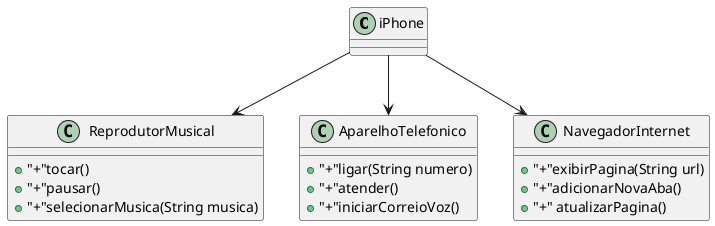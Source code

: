 # desafiopoo-umliphone
## Desafio UML iPhone

@startuml



class iPhone
class ReprodutorMusical
class AparelhoTelefonico
class NavegadorInternet

iPhone --> ReprodutorMusical
iPhone --> AparelhoTelefonico
iPhone --> NavegadorInternet

class iPhone {
}

class ReprodutorMusical{
+"+"tocar()
+"+"pausar()
+"+"selecionarMusica(String musica)
}

class AparelhoTelefonico{
+"+"ligar(String numero)
+"+"atender()
+"+"iniciarCorreioVoz()
}

class NavegadorInternet{
+"+"exibirPagina(String url)
+"+"adicionarNovaAba()
+"+" atualizarPagina()
}




@enduml
